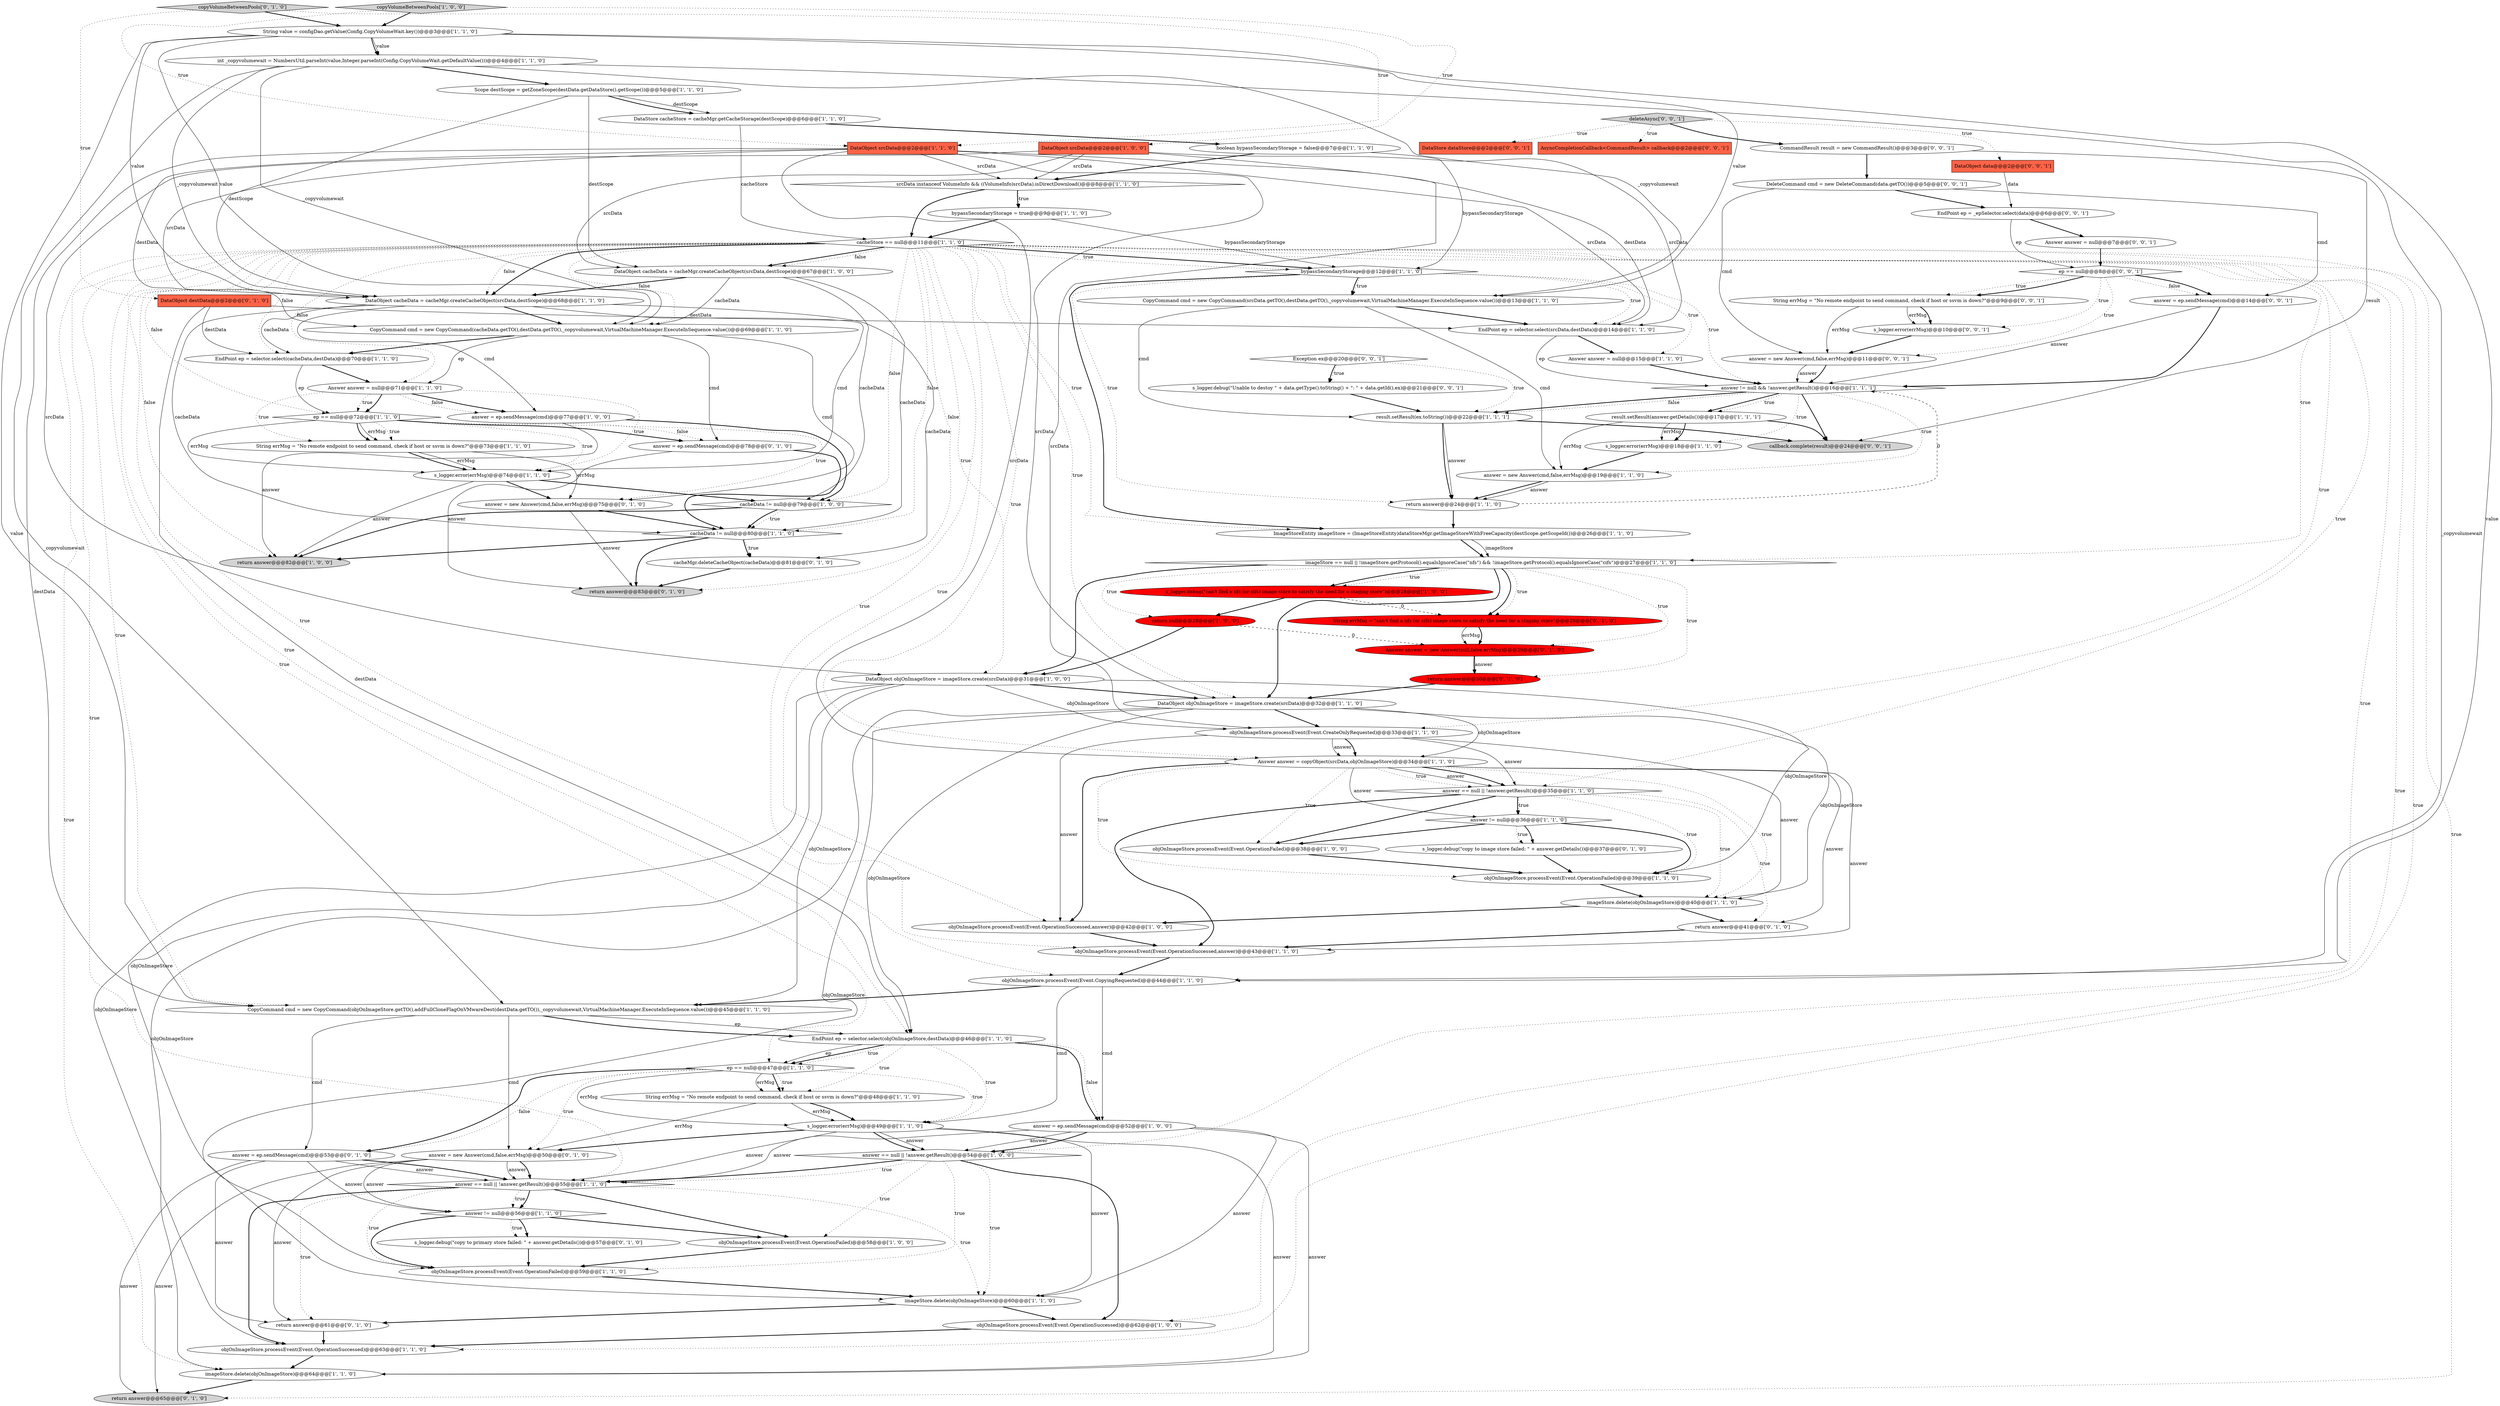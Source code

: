 digraph {
91 [style = filled, label = "ep == null@@@8@@@['0', '0', '1']", fillcolor = white, shape = diamond image = "AAA0AAABBB3BBB"];
46 [style = filled, label = "Scope destScope = getZoneScope(destData.getDataStore().getScope())@@@5@@@['1', '1', '0']", fillcolor = white, shape = ellipse image = "AAA0AAABBB1BBB"];
28 [style = filled, label = "result.setResult(answer.getDetails())@@@17@@@['1', '1', '1']", fillcolor = white, shape = ellipse image = "AAA0AAABBB1BBB"];
73 [style = filled, label = "s_logger.debug(\"copy to image store failed: \" + answer.getDetails())@@@37@@@['0', '1', '0']", fillcolor = white, shape = ellipse image = "AAA0AAABBB2BBB"];
88 [style = filled, label = "deleteAsync['0', '0', '1']", fillcolor = lightgray, shape = diamond image = "AAA0AAABBB3BBB"];
31 [style = filled, label = "answer = new Answer(cmd,false,errMsg)@@@19@@@['1', '1', '0']", fillcolor = white, shape = ellipse image = "AAA0AAABBB1BBB"];
81 [style = filled, label = "CommandResult result = new CommandResult()@@@3@@@['0', '0', '1']", fillcolor = white, shape = ellipse image = "AAA0AAABBB3BBB"];
83 [style = filled, label = "Exception ex@@@20@@@['0', '0', '1']", fillcolor = white, shape = diamond image = "AAA0AAABBB3BBB"];
55 [style = filled, label = "objOnImageStore.processEvent(Event.OperationSuccessed,answer)@@@42@@@['1', '0', '0']", fillcolor = white, shape = ellipse image = "AAA0AAABBB1BBB"];
62 [style = filled, label = "imageStore.delete(objOnImageStore)@@@60@@@['1', '1', '0']", fillcolor = white, shape = ellipse image = "AAA0AAABBB1BBB"];
12 [style = filled, label = "objOnImageStore.processEvent(Event.OperationSuccessed)@@@62@@@['1', '0', '0']", fillcolor = white, shape = ellipse image = "AAA0AAABBB1BBB"];
39 [style = filled, label = "imageStore.delete(objOnImageStore)@@@40@@@['1', '1', '0']", fillcolor = white, shape = ellipse image = "AAA0AAABBB1BBB"];
44 [style = filled, label = "objOnImageStore.processEvent(Event.OperationFailed)@@@59@@@['1', '1', '0']", fillcolor = white, shape = ellipse image = "AAA0AAABBB1BBB"];
30 [style = filled, label = "answer = ep.sendMessage(cmd)@@@52@@@['1', '0', '0']", fillcolor = white, shape = ellipse image = "AAA0AAABBB1BBB"];
43 [style = filled, label = "CopyCommand cmd = new CopyCommand(srcData.getTO(),destData.getTO(),_copyvolumewait,VirtualMachineManager.ExecuteInSequence.value())@@@13@@@['1', '1', '0']", fillcolor = white, shape = ellipse image = "AAA0AAABBB1BBB"];
29 [style = filled, label = "bypassSecondaryStorage = true@@@9@@@['1', '1', '0']", fillcolor = white, shape = ellipse image = "AAA0AAABBB1BBB"];
32 [style = filled, label = "answer != null@@@36@@@['1', '1', '0']", fillcolor = white, shape = diamond image = "AAA0AAABBB1BBB"];
4 [style = filled, label = "DataStore cacheStore = cacheMgr.getCacheStorage(destScope)@@@6@@@['1', '1', '0']", fillcolor = white, shape = ellipse image = "AAA0AAABBB1BBB"];
8 [style = filled, label = "CopyCommand cmd = new CopyCommand(cacheData.getTO(),destData.getTO(),_copyvolumewait,VirtualMachineManager.ExecuteInSequence.value())@@@69@@@['1', '1', '0']", fillcolor = white, shape = ellipse image = "AAA0AAABBB1BBB"];
36 [style = filled, label = "srcData instanceof VolumeInfo && ((VolumeInfo)srcData).isDirectDownload()@@@8@@@['1', '1', '0']", fillcolor = white, shape = diamond image = "AAA0AAABBB1BBB"];
53 [style = filled, label = "EndPoint ep = selector.select(srcData,destData)@@@14@@@['1', '1', '0']", fillcolor = white, shape = ellipse image = "AAA0AAABBB1BBB"];
80 [style = filled, label = "DataObject data@@@2@@@['0', '0', '1']", fillcolor = tomato, shape = box image = "AAA0AAABBB3BBB"];
93 [style = filled, label = "String errMsg = \"No remote endpoint to send command, check if host or ssvm is down?\"@@@9@@@['0', '0', '1']", fillcolor = white, shape = ellipse image = "AAA0AAABBB3BBB"];
89 [style = filled, label = "s_logger.error(errMsg)@@@10@@@['0', '0', '1']", fillcolor = white, shape = ellipse image = "AAA0AAABBB3BBB"];
7 [style = filled, label = "objOnImageStore.processEvent(Event.OperationFailed)@@@38@@@['1', '0', '0']", fillcolor = white, shape = ellipse image = "AAA0AAABBB1BBB"];
10 [style = filled, label = "s_logger.error(errMsg)@@@49@@@['1', '1', '0']", fillcolor = white, shape = ellipse image = "AAA0AAABBB1BBB"];
37 [style = filled, label = "ep == null@@@47@@@['1', '1', '0']", fillcolor = white, shape = diamond image = "AAA0AAABBB1BBB"];
58 [style = filled, label = "DataObject srcData@@@2@@@['1', '0', '0']", fillcolor = tomato, shape = box image = "AAA0AAABBB1BBB"];
82 [style = filled, label = "answer = ep.sendMessage(cmd)@@@14@@@['0', '0', '1']", fillcolor = white, shape = ellipse image = "AAA0AAABBB3BBB"];
47 [style = filled, label = "EndPoint ep = selector.select(cacheData,destData)@@@70@@@['1', '1', '0']", fillcolor = white, shape = ellipse image = "AAA0AAABBB1BBB"];
15 [style = filled, label = "s_logger.error(errMsg)@@@18@@@['1', '1', '0']", fillcolor = white, shape = ellipse image = "AAA0AAABBB1BBB"];
51 [style = filled, label = "objOnImageStore.processEvent(Event.OperationFailed)@@@39@@@['1', '1', '0']", fillcolor = white, shape = ellipse image = "AAA0AAABBB1BBB"];
69 [style = filled, label = "return answer@@@65@@@['0', '1', '0']", fillcolor = lightgray, shape = ellipse image = "AAA0AAABBB2BBB"];
18 [style = filled, label = "answer != null && !answer.getResult()@@@16@@@['1', '1', '1']", fillcolor = white, shape = diamond image = "AAA0AAABBB1BBB"];
66 [style = filled, label = "Answer answer = new Answer(null,false,errMsg)@@@29@@@['0', '1', '0']", fillcolor = red, shape = ellipse image = "AAA1AAABBB2BBB"];
77 [style = filled, label = "copyVolumeBetweenPools['0', '1', '0']", fillcolor = lightgray, shape = diamond image = "AAA0AAABBB2BBB"];
35 [style = filled, label = "DataObject objOnImageStore = imageStore.create(srcData)@@@32@@@['1', '1', '0']", fillcolor = white, shape = ellipse image = "AAA0AAABBB1BBB"];
86 [style = filled, label = "callback.complete(result)@@@24@@@['0', '0', '1']", fillcolor = lightgray, shape = ellipse image = "AAA0AAABBB3BBB"];
95 [style = filled, label = "DeleteCommand cmd = new DeleteCommand(data.getTO())@@@5@@@['0', '0', '1']", fillcolor = white, shape = ellipse image = "AAA0AAABBB3BBB"];
14 [style = filled, label = "copyVolumeBetweenPools['1', '0', '0']", fillcolor = lightgray, shape = diamond image = "AAA0AAABBB1BBB"];
85 [style = filled, label = "Answer answer = null@@@7@@@['0', '0', '1']", fillcolor = white, shape = ellipse image = "AAA0AAABBB3BBB"];
38 [style = filled, label = "s_logger.debug(\"can't find a nfs (or cifs) image store to satisfy the need for a staging store\")@@@28@@@['1', '0', '0']", fillcolor = red, shape = ellipse image = "AAA1AAABBB1BBB"];
13 [style = filled, label = "CopyCommand cmd = new CopyCommand(objOnImageStore.getTO(),addFullCloneFlagOnVMwareDest(destData.getTO()),_copyvolumewait,VirtualMachineManager.ExecuteInSequence.value())@@@45@@@['1', '1', '0']", fillcolor = white, shape = ellipse image = "AAA0AAABBB1BBB"];
22 [style = filled, label = "result.setResult(ex.toString())@@@22@@@['1', '1', '1']", fillcolor = white, shape = ellipse image = "AAA0AAABBB1BBB"];
24 [style = filled, label = "objOnImageStore.processEvent(Event.OperationSuccessed)@@@63@@@['1', '1', '0']", fillcolor = white, shape = ellipse image = "AAA0AAABBB1BBB"];
74 [style = filled, label = "DataObject destData@@@2@@@['0', '1', '0']", fillcolor = tomato, shape = box image = "AAA0AAABBB2BBB"];
76 [style = filled, label = "cacheMgr.deleteCacheObject(cacheData)@@@81@@@['0', '1', '0']", fillcolor = white, shape = ellipse image = "AAA0AAABBB2BBB"];
3 [style = filled, label = "s_logger.error(errMsg)@@@74@@@['1', '1', '0']", fillcolor = white, shape = ellipse image = "AAA0AAABBB1BBB"];
2 [style = filled, label = "return null@@@29@@@['1', '0', '0']", fillcolor = red, shape = ellipse image = "AAA1AAABBB1BBB"];
68 [style = filled, label = "return answer@@@61@@@['0', '1', '0']", fillcolor = white, shape = ellipse image = "AAA0AAABBB2BBB"];
23 [style = filled, label = "objOnImageStore.processEvent(Event.OperationFailed)@@@58@@@['1', '0', '0']", fillcolor = white, shape = ellipse image = "AAA0AAABBB1BBB"];
16 [style = filled, label = "answer = ep.sendMessage(cmd)@@@77@@@['1', '0', '0']", fillcolor = white, shape = ellipse image = "AAA0AAABBB1BBB"];
61 [style = filled, label = "DataObject srcData@@@2@@@['1', '1', '0']", fillcolor = tomato, shape = box image = "AAA0AAABBB1BBB"];
67 [style = filled, label = "String errMsg = \"can't find a nfs (or cifs) image store to satisfy the need for a staging store\"@@@28@@@['0', '1', '0']", fillcolor = red, shape = ellipse image = "AAA1AAABBB2BBB"];
5 [style = filled, label = "imageStore.delete(objOnImageStore)@@@64@@@['1', '1', '0']", fillcolor = white, shape = ellipse image = "AAA0AAABBB1BBB"];
92 [style = filled, label = "EndPoint ep = _epSelector.select(data)@@@6@@@['0', '0', '1']", fillcolor = white, shape = ellipse image = "AAA0AAABBB3BBB"];
60 [style = filled, label = "cacheData != null@@@80@@@['1', '1', '0']", fillcolor = white, shape = diamond image = "AAA0AAABBB1BBB"];
64 [style = filled, label = "return answer@@@30@@@['0', '1', '0']", fillcolor = red, shape = ellipse image = "AAA1AAABBB2BBB"];
94 [style = filled, label = "AsyncCompletionCallback<CommandResult> callback@@@2@@@['0', '0', '1']", fillcolor = tomato, shape = box image = "AAA0AAABBB3BBB"];
33 [style = filled, label = "answer == null || !answer.getResult()@@@55@@@['1', '1', '0']", fillcolor = white, shape = diamond image = "AAA0AAABBB1BBB"];
57 [style = filled, label = "cacheStore == null@@@11@@@['1', '1', '0']", fillcolor = white, shape = diamond image = "AAA0AAABBB1BBB"];
0 [style = filled, label = "Answer answer = copyObject(srcData,objOnImageStore)@@@34@@@['1', '1', '0']", fillcolor = white, shape = ellipse image = "AAA0AAABBB1BBB"];
45 [style = filled, label = "DataObject objOnImageStore = imageStore.create(srcData)@@@31@@@['1', '0', '0']", fillcolor = white, shape = ellipse image = "AAA0AAABBB1BBB"];
6 [style = filled, label = "bypassSecondaryStorage@@@12@@@['1', '1', '0']", fillcolor = white, shape = diamond image = "AAA0AAABBB1BBB"];
56 [style = filled, label = "return answer@@@82@@@['1', '0', '0']", fillcolor = lightgray, shape = ellipse image = "AAA0AAABBB1BBB"];
17 [style = filled, label = "DataObject cacheData = cacheMgr.createCacheObject(srcData,destScope)@@@67@@@['1', '0', '0']", fillcolor = white, shape = ellipse image = "AAA0AAABBB1BBB"];
65 [style = filled, label = "answer = ep.sendMessage(cmd)@@@53@@@['0', '1', '0']", fillcolor = white, shape = ellipse image = "AAA0AAABBB2BBB"];
34 [style = filled, label = "DataObject cacheData = cacheMgr.createCacheObject(srcData,destScope)@@@68@@@['1', '1', '0']", fillcolor = white, shape = ellipse image = "AAA0AAABBB1BBB"];
25 [style = filled, label = "boolean bypassSecondaryStorage = false@@@7@@@['1', '1', '0']", fillcolor = white, shape = ellipse image = "AAA0AAABBB1BBB"];
9 [style = filled, label = "String errMsg = \"No remote endpoint to send command, check if host or ssvm is down?\"@@@48@@@['1', '1', '0']", fillcolor = white, shape = ellipse image = "AAA0AAABBB1BBB"];
84 [style = filled, label = "DataStore dataStore@@@2@@@['0', '0', '1']", fillcolor = tomato, shape = box image = "AAA0AAABBB3BBB"];
54 [style = filled, label = "Answer answer = null@@@15@@@['1', '1', '0']", fillcolor = white, shape = ellipse image = "AAA0AAABBB1BBB"];
27 [style = filled, label = "answer != null@@@56@@@['1', '1', '0']", fillcolor = white, shape = diamond image = "AAA0AAABBB1BBB"];
26 [style = filled, label = "ImageStoreEntity imageStore = (ImageStoreEntity)dataStoreMgr.getImageStoreWithFreeCapacity(destScope.getScopeId())@@@26@@@['1', '1', '0']", fillcolor = white, shape = ellipse image = "AAA0AAABBB1BBB"];
11 [style = filled, label = "objOnImageStore.processEvent(Event.OperationSuccessed,answer)@@@43@@@['1', '1', '0']", fillcolor = white, shape = ellipse image = "AAA0AAABBB1BBB"];
75 [style = filled, label = "answer = new Answer(cmd,false,errMsg)@@@75@@@['0', '1', '0']", fillcolor = white, shape = ellipse image = "AAA0AAABBB2BBB"];
40 [style = filled, label = "return answer@@@24@@@['1', '1', '0']", fillcolor = white, shape = ellipse image = "AAA0AAABBB1BBB"];
70 [style = filled, label = "answer = ep.sendMessage(cmd)@@@78@@@['0', '1', '0']", fillcolor = white, shape = ellipse image = "AAA0AAABBB2BBB"];
71 [style = filled, label = "return answer@@@83@@@['0', '1', '0']", fillcolor = lightgray, shape = ellipse image = "AAA0AAABBB2BBB"];
50 [style = filled, label = "objOnImageStore.processEvent(Event.CreateOnlyRequested)@@@33@@@['1', '1', '0']", fillcolor = white, shape = ellipse image = "AAA0AAABBB1BBB"];
72 [style = filled, label = "return answer@@@41@@@['0', '1', '0']", fillcolor = white, shape = ellipse image = "AAA0AAABBB2BBB"];
59 [style = filled, label = "String errMsg = \"No remote endpoint to send command, check if host or ssvm is down?\"@@@73@@@['1', '1', '0']", fillcolor = white, shape = ellipse image = "AAA0AAABBB1BBB"];
1 [style = filled, label = "answer == null || !answer.getResult()@@@35@@@['1', '1', '0']", fillcolor = white, shape = diamond image = "AAA0AAABBB1BBB"];
87 [style = filled, label = "s_logger.debug(\"Unable to destoy \" + data.getType().toString() + \": \" + data.getId(),ex)@@@21@@@['0', '0', '1']", fillcolor = white, shape = ellipse image = "AAA0AAABBB3BBB"];
19 [style = filled, label = "String value = configDao.getValue(Config.CopyVolumeWait.key())@@@3@@@['1', '1', '0']", fillcolor = white, shape = ellipse image = "AAA0AAABBB1BBB"];
52 [style = filled, label = "int _copyvolumewait = NumbersUtil.parseInt(value,Integer.parseInt(Config.CopyVolumeWait.getDefaultValue()))@@@4@@@['1', '1', '0']", fillcolor = white, shape = ellipse image = "AAA0AAABBB1BBB"];
42 [style = filled, label = "Answer answer = null@@@71@@@['1', '1', '0']", fillcolor = white, shape = ellipse image = "AAA0AAABBB1BBB"];
48 [style = filled, label = "answer == null || !answer.getResult()@@@54@@@['1', '0', '0']", fillcolor = white, shape = diamond image = "AAA0AAABBB1BBB"];
49 [style = filled, label = "EndPoint ep = selector.select(objOnImageStore,destData)@@@46@@@['1', '1', '0']", fillcolor = white, shape = ellipse image = "AAA0AAABBB1BBB"];
90 [style = filled, label = "answer = new Answer(cmd,false,errMsg)@@@11@@@['0', '0', '1']", fillcolor = white, shape = ellipse image = "AAA0AAABBB3BBB"];
41 [style = filled, label = "imageStore == null || !imageStore.getProtocol().equalsIgnoreCase(\"nfs\") && !imageStore.getProtocol().equalsIgnoreCase(\"cifs\")@@@27@@@['1', '1', '0']", fillcolor = white, shape = diamond image = "AAA0AAABBB1BBB"];
21 [style = filled, label = "ep == null@@@72@@@['1', '1', '0']", fillcolor = white, shape = diamond image = "AAA0AAABBB1BBB"];
78 [style = filled, label = "s_logger.debug(\"copy to primary store failed: \" + answer.getDetails())@@@57@@@['0', '1', '0']", fillcolor = white, shape = ellipse image = "AAA0AAABBB2BBB"];
20 [style = filled, label = "objOnImageStore.processEvent(Event.CopyingRequested)@@@44@@@['1', '1', '0']", fillcolor = white, shape = ellipse image = "AAA0AAABBB1BBB"];
79 [style = filled, label = "answer = new Answer(cmd,false,errMsg)@@@50@@@['0', '1', '0']", fillcolor = white, shape = ellipse image = "AAA0AAABBB2BBB"];
63 [style = filled, label = "cacheData != null@@@79@@@['1', '0', '0']", fillcolor = white, shape = diamond image = "AAA0AAABBB1BBB"];
30->62 [style = solid, label="answer"];
19->8 [style = solid, label="value"];
6->43 [style = bold, label=""];
45->24 [style = solid, label="objOnImageStore"];
1->39 [style = dotted, label="true"];
57->37 [style = dotted, label="true"];
57->45 [style = dotted, label="true"];
4->25 [style = bold, label=""];
68->24 [style = bold, label=""];
33->62 [style = dotted, label="true"];
36->29 [style = bold, label=""];
27->44 [style = bold, label=""];
52->8 [style = solid, label="_copyvolumewait"];
18->15 [style = dotted, label="true"];
9->10 [style = solid, label="errMsg"];
48->44 [style = dotted, label="true"];
79->33 [style = solid, label="answer"];
60->71 [style = bold, label=""];
91->89 [style = dotted, label="true"];
88->84 [style = dotted, label="true"];
63->56 [style = bold, label=""];
65->27 [style = solid, label="answer"];
13->49 [style = bold, label=""];
58->53 [style = solid, label="srcData"];
50->0 [style = solid, label="answer"];
53->54 [style = bold, label=""];
65->69 [style = solid, label="answer"];
9->10 [style = bold, label=""];
76->71 [style = bold, label=""];
2->66 [style = dashed, label="0"];
41->38 [style = dotted, label="true"];
57->60 [style = dotted, label="false"];
57->42 [style = dotted, label="false"];
57->34 [style = bold, label=""];
37->9 [style = bold, label=""];
41->2 [style = dotted, label="true"];
35->62 [style = solid, label="objOnImageStore"];
20->30 [style = solid, label="cmd"];
48->12 [style = bold, label=""];
18->22 [style = bold, label=""];
57->24 [style = dotted, label="true"];
6->18 [style = dotted, label="true"];
57->6 [style = dotted, label="true"];
35->50 [style = bold, label=""];
27->78 [style = bold, label=""];
93->89 [style = solid, label="errMsg"];
66->64 [style = bold, label=""];
19->20 [style = solid, label="value"];
43->53 [style = bold, label=""];
41->67 [style = bold, label=""];
51->39 [style = bold, label=""];
72->11 [style = bold, label=""];
74->49 [style = solid, label="destData"];
19->52 [style = solid, label="value"];
61->0 [style = solid, label="srcData"];
92->91 [style = solid, label="ep"];
31->40 [style = bold, label=""];
40->26 [style = bold, label=""];
9->79 [style = solid, label="errMsg"];
8->47 [style = bold, label=""];
41->45 [style = bold, label=""];
58->45 [style = solid, label="srcData"];
3->56 [style = solid, label="answer"];
19->13 [style = solid, label="value"];
55->11 [style = bold, label=""];
10->79 [style = bold, label=""];
95->92 [style = bold, label=""];
42->21 [style = bold, label=""];
57->41 [style = dotted, label="true"];
42->16 [style = dotted, label="false"];
19->43 [style = solid, label="value"];
8->70 [style = solid, label="cmd"];
61->13 [style = solid, label="destData"];
45->35 [style = bold, label=""];
75->60 [style = bold, label=""];
33->27 [style = dotted, label="true"];
0->7 [style = dotted, label="true"];
23->44 [style = bold, label=""];
61->34 [style = solid, label="srcData"];
21->3 [style = solid, label="errMsg"];
42->3 [style = dotted, label="true"];
50->55 [style = solid, label="answer"];
29->6 [style = solid, label="bypassSecondaryStorage"];
41->67 [style = dotted, label="true"];
13->49 [style = solid, label="ep"];
78->44 [style = bold, label=""];
41->64 [style = dotted, label="true"];
79->27 [style = solid, label="answer"];
0->11 [style = solid, label="answer"];
30->48 [style = solid, label="answer"];
25->36 [style = bold, label=""];
92->85 [style = bold, label=""];
65->33 [style = bold, label=""];
49->30 [style = dotted, label="false"];
57->33 [style = dotted, label="true"];
33->44 [style = dotted, label="true"];
53->18 [style = solid, label="ep"];
27->78 [style = dotted, label="true"];
21->75 [style = dotted, label="true"];
81->86 [style = solid, label="result"];
18->86 [style = bold, label=""];
48->33 [style = dotted, label="true"];
46->34 [style = solid, label="destScope"];
34->60 [style = solid, label="cacheData"];
66->64 [style = solid, label="answer"];
10->48 [style = bold, label=""];
32->7 [style = bold, label=""];
88->81 [style = bold, label=""];
21->59 [style = bold, label=""];
3->63 [style = bold, label=""];
34->8 [style = bold, label=""];
93->90 [style = solid, label="errMsg"];
40->18 [style = dashed, label="0"];
43->31 [style = solid, label="cmd"];
85->91 [style = bold, label=""];
37->9 [style = dotted, label="true"];
33->27 [style = bold, label=""];
57->34 [style = dotted, label="false"];
18->28 [style = bold, label=""];
0->72 [style = solid, label="answer"];
14->58 [style = dotted, label="true"];
1->32 [style = dotted, label="true"];
24->5 [style = bold, label=""];
38->2 [style = bold, label=""];
64->35 [style = bold, label=""];
1->11 [style = bold, label=""];
33->23 [style = bold, label=""];
57->47 [style = dotted, label="false"];
60->76 [style = dotted, label="true"];
17->8 [style = solid, label="cacheData"];
39->72 [style = bold, label=""];
21->59 [style = solid, label="errMsg"];
74->53 [style = solid, label="destData"];
82->18 [style = bold, label=""];
17->34 [style = bold, label=""];
0->39 [style = dotted, label="true"];
49->10 [style = dotted, label="true"];
35->39 [style = solid, label="objOnImageStore"];
58->17 [style = solid, label="srcData"];
46->4 [style = solid, label="destScope"];
7->51 [style = bold, label=""];
57->48 [style = dotted, label="true"];
80->92 [style = solid, label="data"];
46->4 [style = bold, label=""];
79->69 [style = solid, label="answer"];
15->31 [style = bold, label=""];
57->50 [style = dotted, label="true"];
6->54 [style = dotted, label="true"];
95->82 [style = solid, label="cmd"];
6->43 [style = dotted, label="true"];
57->6 [style = bold, label=""];
48->33 [style = bold, label=""];
1->32 [style = bold, label=""];
77->74 [style = dotted, label="true"];
8->42 [style = solid, label="ep"];
41->38 [style = bold, label=""];
62->68 [style = bold, label=""];
3->75 [style = bold, label=""];
61->53 [style = solid, label="srcData"];
36->29 [style = dotted, label="true"];
59->3 [style = solid, label="errMsg"];
57->49 [style = dotted, label="true"];
57->56 [style = dotted, label="false"];
0->1 [style = solid, label="answer"];
0->51 [style = dotted, label="true"];
57->0 [style = dotted, label="true"];
29->57 [style = bold, label=""];
32->51 [style = bold, label=""];
36->57 [style = bold, label=""];
30->33 [style = solid, label="answer"];
32->73 [style = bold, label=""];
20->10 [style = solid, label="cmd"];
60->56 [style = bold, label=""];
57->69 [style = dotted, label="true"];
34->16 [style = solid, label="cmd"];
6->40 [style = dotted, label="true"];
26->41 [style = solid, label="imageStore"];
57->17 [style = bold, label=""];
10->62 [style = solid, label="answer"];
49->37 [style = bold, label=""];
42->59 [style = dotted, label="true"];
6->26 [style = bold, label=""];
20->13 [style = bold, label=""];
52->46 [style = bold, label=""];
4->57 [style = solid, label="cacheStore"];
44->62 [style = bold, label=""];
67->66 [style = bold, label=""];
47->42 [style = bold, label=""];
52->43 [style = solid, label="_copyvolumewait"];
31->40 [style = solid, label="answer"];
90->18 [style = bold, label=""];
73->51 [style = bold, label=""];
21->70 [style = dotted, label="false"];
49->9 [style = dotted, label="true"];
34->47 [style = solid, label="cacheData"];
22->40 [style = solid, label="answer"];
83->22 [style = dotted, label="true"];
42->16 [style = bold, label=""];
57->11 [style = dotted, label="true"];
14->19 [style = bold, label=""];
18->22 [style = dotted, label="false"];
12->24 [style = bold, label=""];
48->62 [style = dotted, label="true"];
41->66 [style = dotted, label="true"];
87->22 [style = bold, label=""];
8->75 [style = solid, label="cmd"];
1->7 [style = bold, label=""];
50->1 [style = solid, label="answer"];
37->65 [style = bold, label=""];
1->51 [style = dotted, label="true"];
63->60 [style = dotted, label="true"];
67->66 [style = solid, label="errMsg"];
58->50 [style = solid, label="srcData"];
52->34 [style = solid, label="_copyvolumewait"];
45->13 [style = solid, label="objOnImageStore"];
37->10 [style = solid, label="errMsg"];
26->41 [style = bold, label=""];
63->60 [style = bold, label=""];
16->63 [style = bold, label=""];
57->17 [style = dotted, label="false"];
49->30 [style = bold, label=""];
61->53 [style = solid, label="destData"];
79->33 [style = bold, label=""];
79->68 [style = solid, label="answer"];
50->0 [style = bold, label=""];
58->36 [style = solid, label="srcData"];
0->1 [style = bold, label=""];
33->24 [style = bold, label=""];
81->95 [style = bold, label=""];
57->12 [style = dotted, label="true"];
91->93 [style = dotted, label="true"];
21->3 [style = dotted, label="true"];
13->79 [style = solid, label="cmd"];
16->56 [style = solid, label="answer"];
46->17 [style = solid, label="destScope"];
52->13 [style = solid, label="_copyvolumewait"];
2->45 [style = bold, label=""];
25->6 [style = solid, label="bypassSecondaryStorage"];
17->60 [style = solid, label="cacheData"];
45->44 [style = solid, label="objOnImageStore"];
91->82 [style = dotted, label="false"];
59->3 [style = bold, label=""];
57->13 [style = dotted, label="true"];
28->31 [style = solid, label="errMsg"];
28->15 [style = solid, label="errMsg"];
93->89 [style = bold, label=""];
49->37 [style = dotted, label="true"];
61->8 [style = solid, label="destData"];
77->61 [style = dotted, label="true"];
22->40 [style = bold, label=""];
0->1 [style = dotted, label="true"];
41->35 [style = bold, label=""];
34->76 [style = solid, label="cacheData"];
32->73 [style = dotted, label="true"];
37->10 [style = dotted, label="true"];
43->22 [style = solid, label="cmd"];
11->20 [style = bold, label=""];
6->53 [style = dotted, label="true"];
1->72 [style = dotted, label="true"];
38->67 [style = dashed, label="0"];
10->5 [style = solid, label="answer"];
28->15 [style = bold, label=""];
91->93 [style = bold, label=""];
10->48 [style = solid, label="answer"];
39->55 [style = bold, label=""];
57->21 [style = dotted, label="false"];
17->63 [style = solid, label="cacheData"];
57->35 [style = dotted, label="true"];
60->76 [style = bold, label=""];
10->33 [style = solid, label="answer"];
65->68 [style = solid, label="answer"];
57->63 [style = dotted, label="false"];
30->5 [style = solid, label="answer"];
45->51 [style = solid, label="objOnImageStore"];
37->79 [style = dotted, label="true"];
75->71 [style = solid, label="answer"];
59->75 [style = solid, label="errMsg"];
35->49 [style = solid, label="objOnImageStore"];
28->86 [style = bold, label=""];
70->71 [style = solid, label="answer"];
88->80 [style = dotted, label="true"];
61->36 [style = solid, label="srcData"];
74->47 [style = solid, label="destData"];
65->33 [style = solid, label="answer"];
83->87 [style = dotted, label="true"];
19->34 [style = solid, label="value"];
21->70 [style = bold, label=""];
34->3 [style = solid, label="cmd"];
95->90 [style = solid, label="cmd"];
91->90 [style = dotted, label="true"];
57->8 [style = dotted, label="false"];
57->55 [style = dotted, label="true"];
37->9 [style = solid, label="errMsg"];
57->20 [style = dotted, label="true"];
35->0 [style = solid, label="objOnImageStore"];
21->59 [style = dotted, label="true"];
88->94 [style = dotted, label="true"];
54->18 [style = bold, label=""];
61->35 [style = solid, label="srcData"];
13->65 [style = solid, label="cmd"];
62->12 [style = bold, label=""];
37->65 [style = dotted, label="false"];
57->71 [style = dotted, label="false"];
82->18 [style = solid, label="answer"];
35->5 [style = solid, label="objOnImageStore"];
70->60 [style = bold, label=""];
5->69 [style = bold, label=""];
47->21 [style = solid, label="ep"];
90->18 [style = solid, label="answer"];
0->55 [style = bold, label=""];
18->28 [style = dotted, label="true"];
33->68 [style = dotted, label="true"];
22->86 [style = bold, label=""];
52->20 [style = solid, label="_copyvolumewait"];
49->37 [style = solid, label="ep"];
89->90 [style = bold, label=""];
91->82 [style = bold, label=""];
57->26 [style = dotted, label="true"];
77->19 [style = bold, label=""];
50->39 [style = solid, label="answer"];
27->23 [style = bold, label=""];
57->5 [style = dotted, label="true"];
48->23 [style = dotted, label="true"];
30->48 [style = bold, label=""];
18->31 [style = dotted, label="true"];
57->1 [style = dotted, label="true"];
42->21 [style = dotted, label="true"];
14->61 [style = dotted, label="true"];
45->50 [style = solid, label="objOnImageStore"];
0->32 [style = solid, label="answer"];
83->87 [style = bold, label=""];
19->52 [style = bold, label=""];
}
